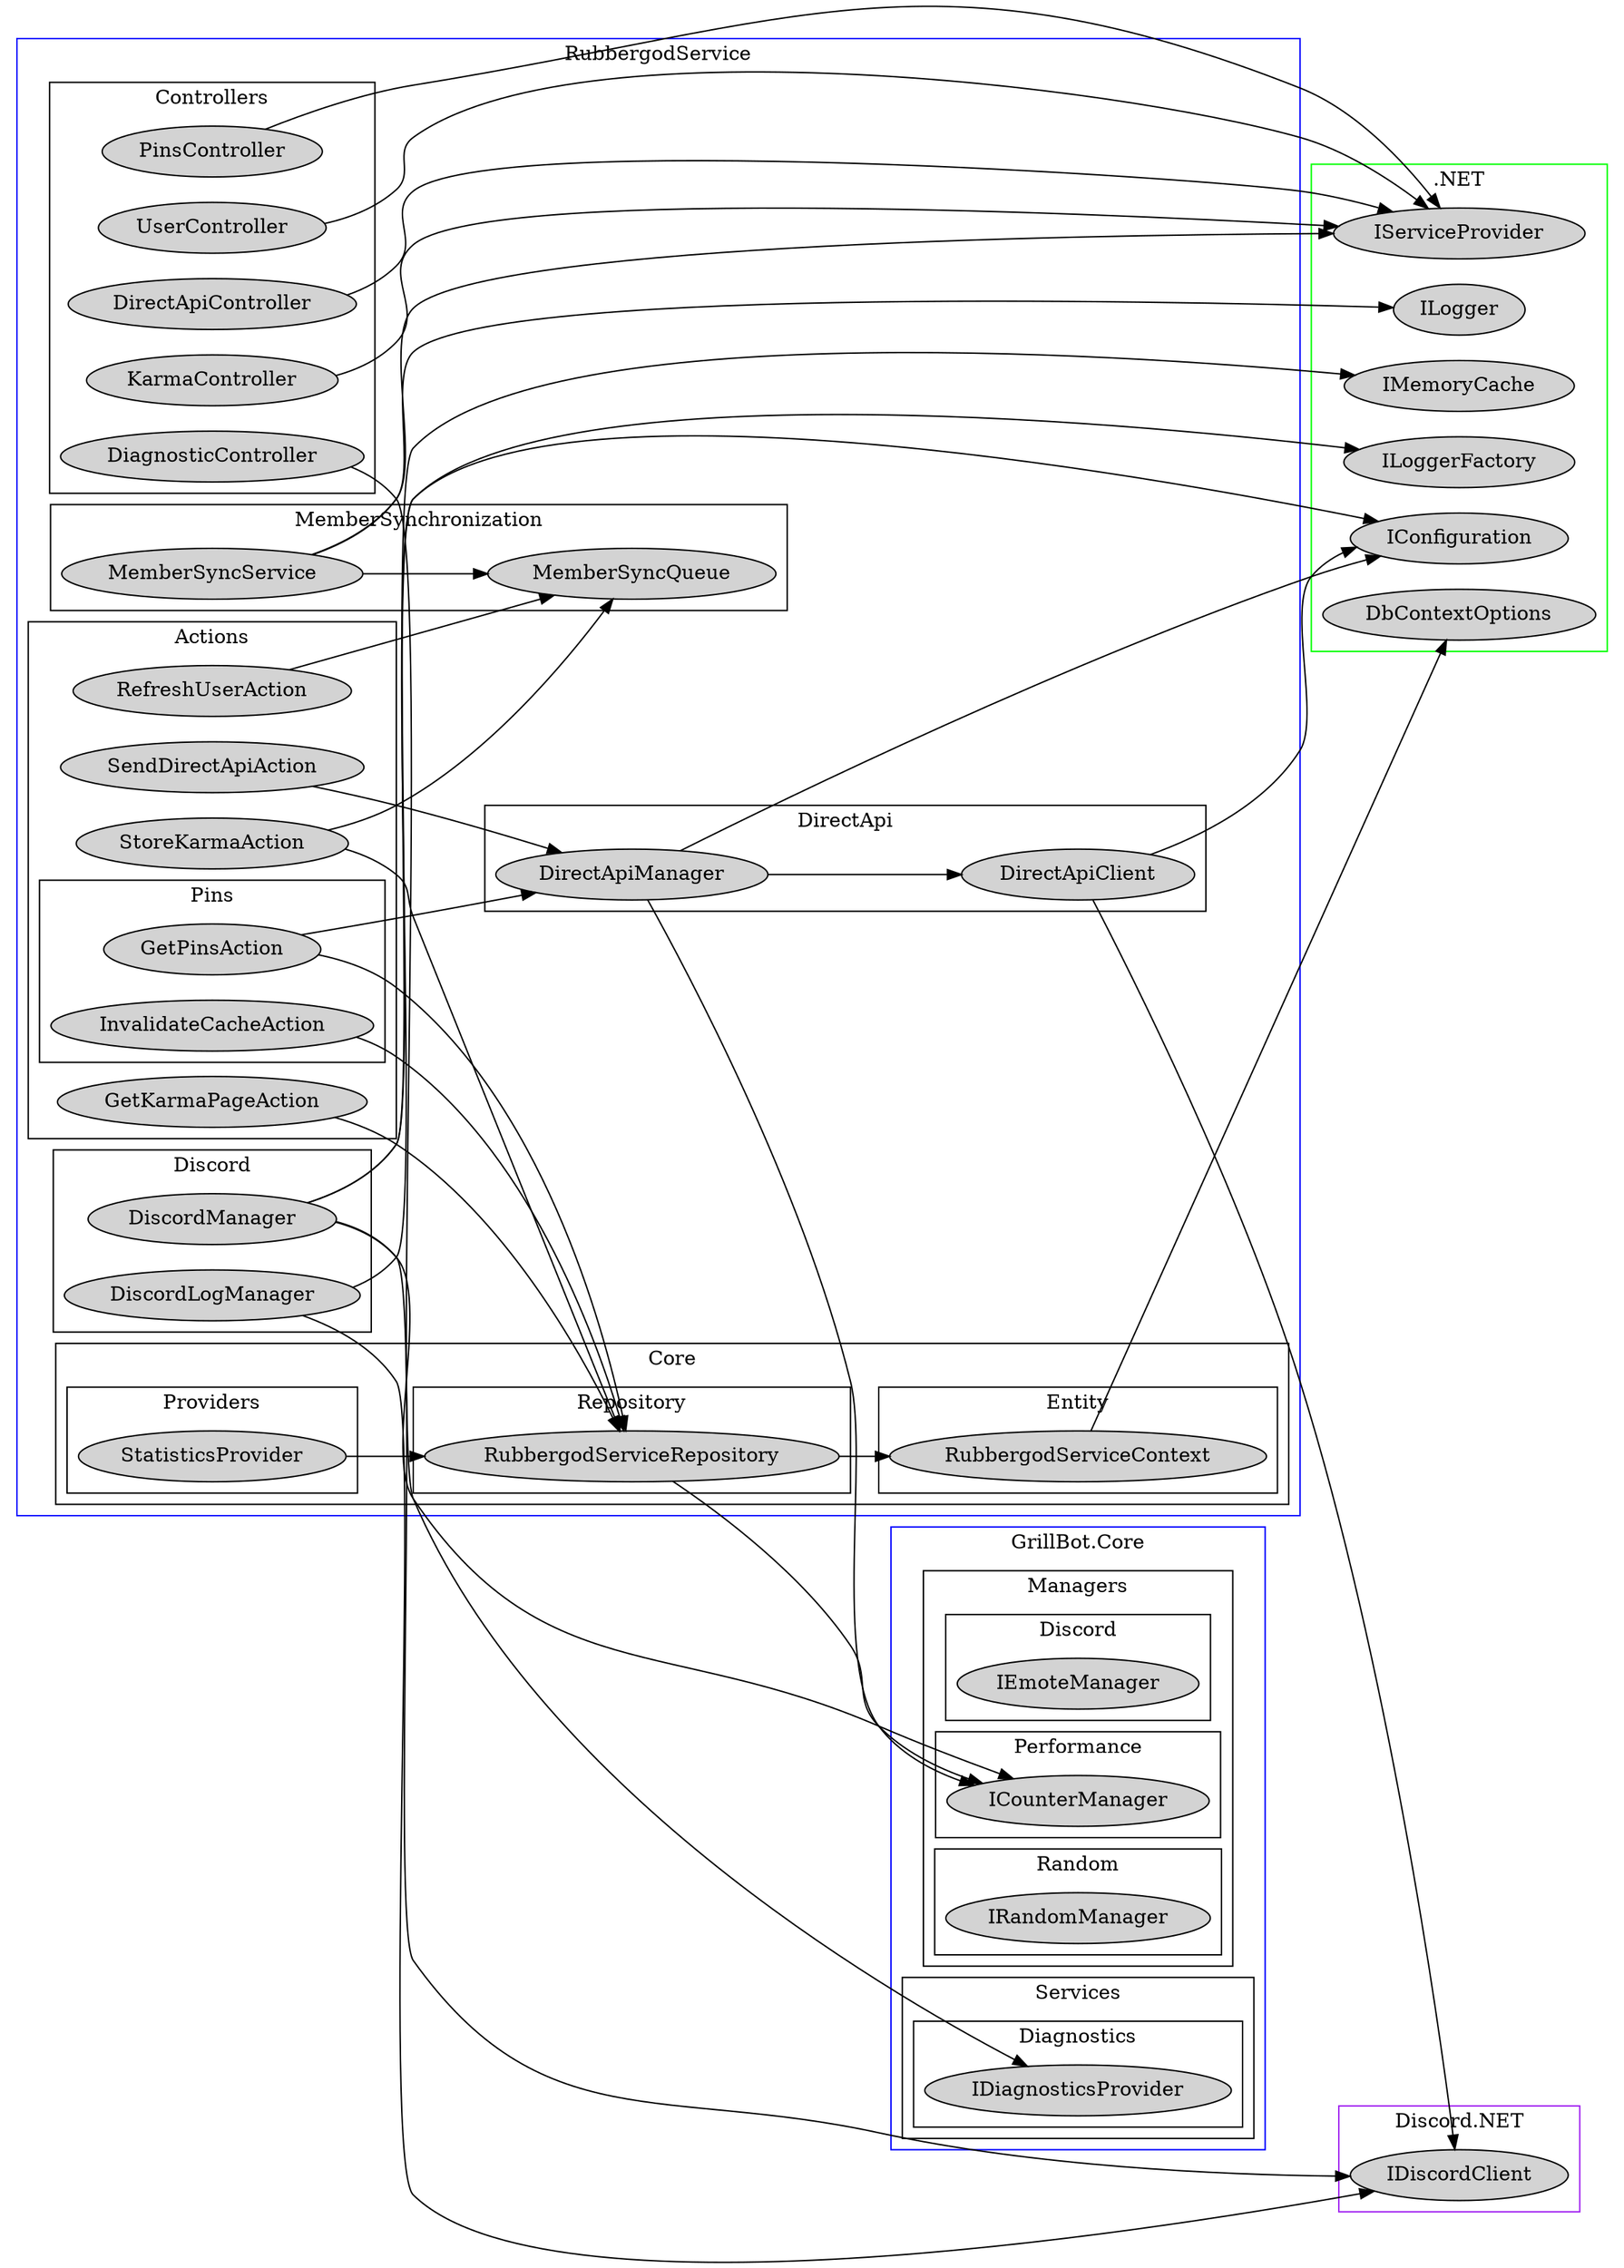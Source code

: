 digraph GrillBot {
    rankdir=LR
	
	subgraph cluster_0 {
		node [style=filled];
		label = "RubbergodService";
		color=blue
		
        subgraph cluster_3_1 {
            node [style=filled];
            label="Actions";
            color=black;
            
            subgraph cluster_3_1_1 {
                node [style=filled];
                label="Pins";
                color=black;
                
                GetPinsAction
                InvalidateCacheAction
            }
            
            GetKarmaPageAction
            RefreshUserAction
            SendDirectApiAction
            StoreKarmaAction
        }
        
        subgraph cluster_3_2 {
            node [style=filled];
            label="Controllers";
            color=black;
            
            DiagnosticController
            DirectApiController
            KarmaController
            PinsController
            UserController
        }
        
        subgraph cluster_3_3 {
            node [style=filled];
            label="Core"
            color=black
            
            subgraph cluster_3_3_1 {
                node [style=filled];
                label="Entity"
                color=black;
                
                RubbergodServiceContext
            }
            
            subgraph cluster_3_3_2 {
                node [style=filled];
                label="Providers"
                color=black;
                
                StatisticsProvider
            }
            
            subgraph cluster_3_3_3 {
                node [style=filled];
                label="Repository"
                color=black
                
                RubbergodServiceRepository
            }
        }
        
        subgraph cluster_4 {
	        node [style=filled];
            label="DirectApi";
            color=black;
	        
	        DirectApiClient
	        DirectApiManager
	    }
	    
	    subgraph cluster_5 {
	        node [style=filled];
            label="Discord";
            color=black;
	        
	        DiscordLogManager
	        DiscordManager
	    }
	    
	    subgraph cluster_6 {
	        node [style=filled];
            label="MemberSynchronization";
            color=black;
	        
	        MemberSyncQueue
	        MemberSyncService
	    }
	}
	
	subgraph cluster_4 {
	    node [style=filled];
	    label = "GrillBot.Core";
	    color=blue
	    
	    subgraph cluster_4_1 {
	        node [style=filled];
            label="Managers";
            color=black;
            
            subgraph cluster_4_1_1 {
	            node [style=filled];
                label="Discord";
                color=black;
                
                IEmoteManager
	        }
            
            subgraph cluster_4_1_2 {
	            node [style=filled];
                label="Performance";
                color=black;
                
                ICounterManager
	        }
	        
	        subgraph cluster_4_1_3 {
	            node [style=filled];
                label="Random";
                color=black;
                
                IRandomManager
	        }
	    }
	    
	    subgraph cluster_4_2 {
	        node [style=filled];
            label="Services";
            color=black;
	        
	        subgraph cluster_4_3 {
	            node [style=filled];
                label="Diagnostics";
                color=black;
	            
	            IDiagnosticsProvider
	        }
	    }
	}
	
	subgraph cluster_100 {
	    node[style=filled];
	    label = ".NET"
	    color=green
	    
	    IConfiguration
	    IServiceProvider
	    DbContextOptions
	    ILoggerFactory
	    IMemoryCache
	    ILogger
	}
	
	subgraph cluster_101 {
	    node[style=filled];
	    label = "Discord.NET"
	    color=purple
	    
	    IDiscordClient
	}
	
	GetKarmaPageAction -> { RubbergodServiceRepository }
	RefreshUserAction -> { MemberSyncQueue }
	SendDirectApiAction -> { DirectApiManager }
	StoreKarmaAction -> { MemberSyncQueue RubbergodServiceRepository }
	DiagnosticController -> { IDiagnosticsProvider }
	DirectApiController -> { IServiceProvider }
	KarmaController -> { IServiceProvider }
	UserController -> { IServiceProvider }
	StatisticsProvider -> { RubbergodServiceRepository }
	RubbergodServiceRepository -> { RubbergodServiceContext ICounterManager }
	RubbergodServiceContext -> { DbContextOptions }
	DirectApiClient -> { IDiscordClient IConfiguration }
	DiscordLogManager -> { IDiscordClient ILoggerFactory }
	DiscordManager ->{ IDiscordClient IConfiguration IMemoryCache ICounterManager }
	MemberSyncService -> { MemberSyncQueue IServiceProvider ILogger }
	DirectApiManager -> { IConfiguration DirectApiClient ICounterManager }
	PinsController -> { IServiceProvider }
	InvalidateCacheAction -> { RubbergodServiceRepository }
	GetPinsAction -> { RubbergodServiceRepository DirectApiManager }
}
